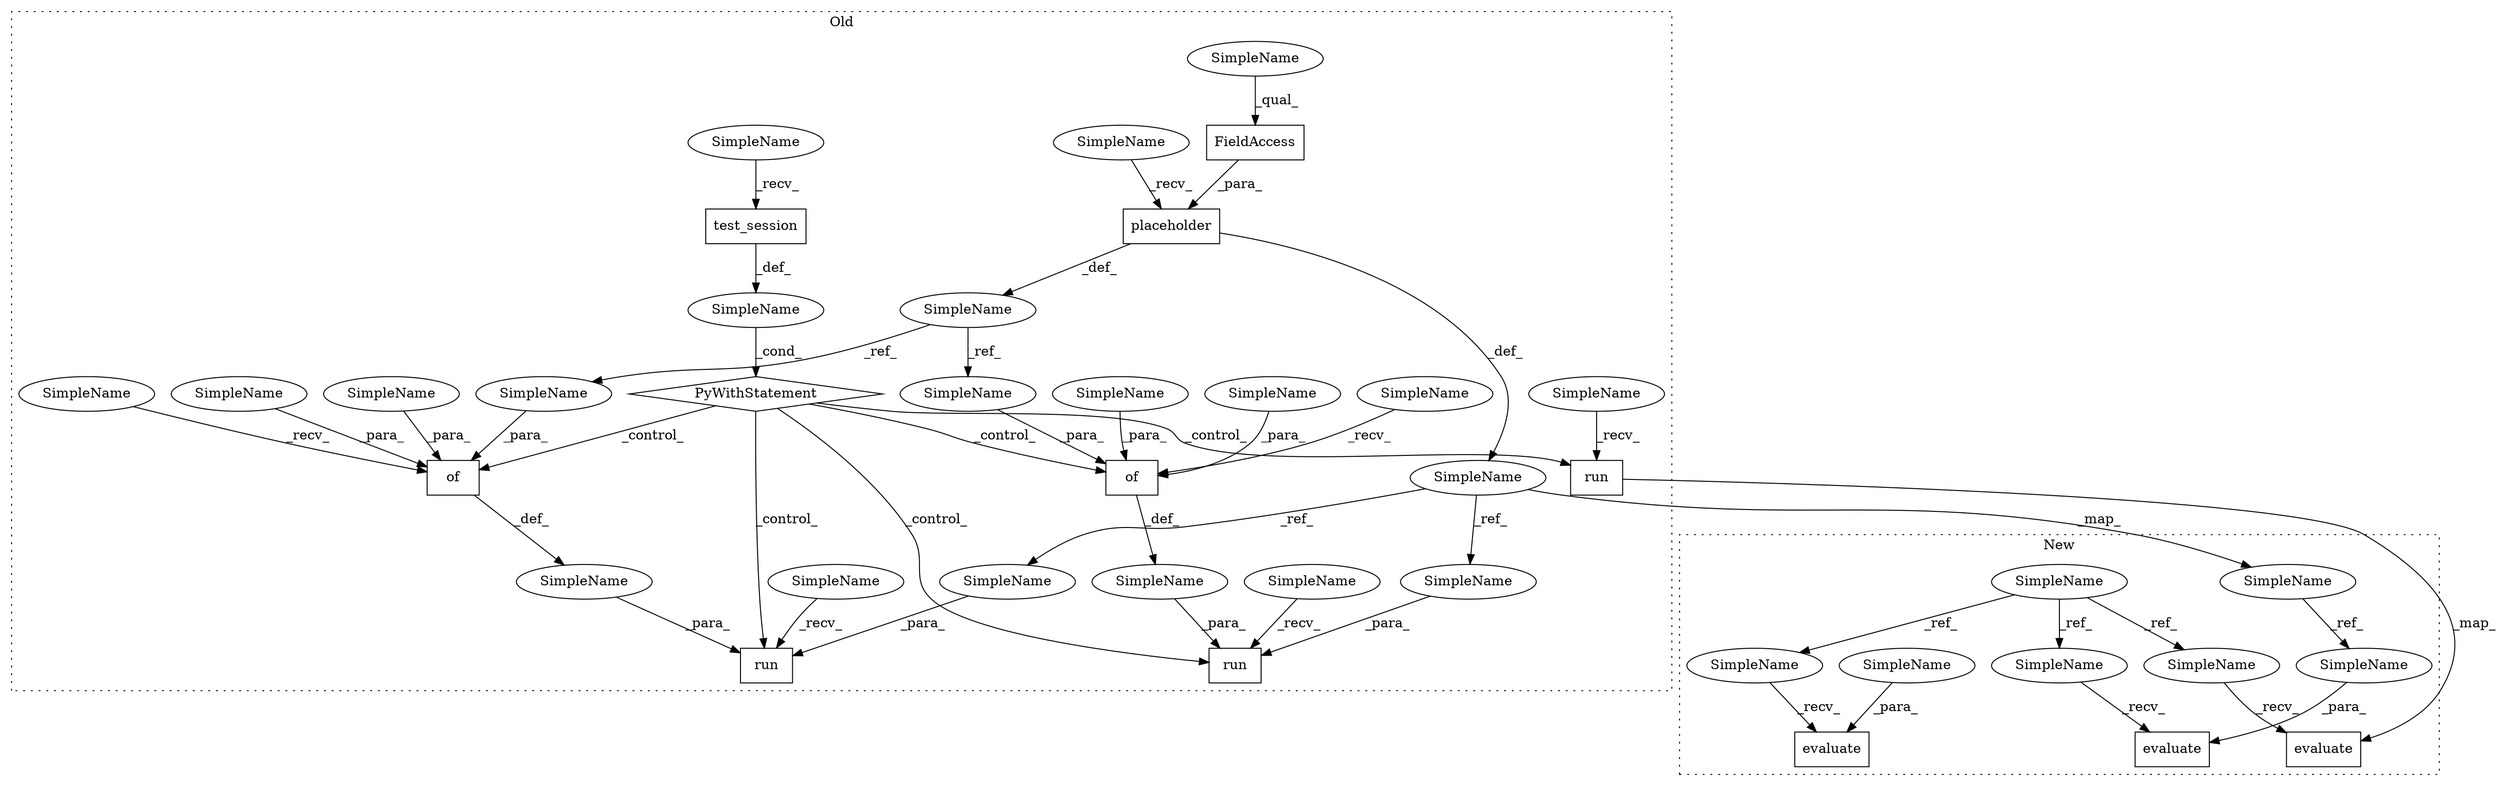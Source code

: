 digraph G {
subgraph cluster0 {
1 [label="run" a="32" s="27012,27057" l="4,1" shape="box"];
3 [label="PyWithStatement" a="104" s="26952,26981" l="10,2" shape="diamond"];
4 [label="SimpleName" a="42" s="" l="" shape="ellipse"];
6 [label="test_session" a="32" s="26967" l="14" shape="box"];
7 [label="run" a="32" s="27389,27437" l="4,1" shape="box"];
8 [label="SimpleName" a="42" s="26907" l="6" shape="ellipse"];
11 [label="SimpleName" a="42" s="" l="" shape="ellipse"];
12 [label="of" a="32" s="27404,27436" l="3,1" shape="box"];
13 [label="SimpleName" a="42" s="26839" l="4" shape="ellipse"];
14 [label="run" a="32" s="27263,27313" l="4,1" shape="box"];
15 [label="SimpleName" a="42" s="" l="" shape="ellipse"];
16 [label="of" a="32" s="27278,27312" l="3,1" shape="box"];
17 [label="placeholder" a="32" s="26855,26900" l="12,1" shape="box"];
18 [label="FieldAccess" a="22" s="26867" l="18" shape="box"];
23 [label="SimpleName" a="42" s="27267" l="6" shape="ellipse"];
24 [label="SimpleName" a="42" s="27393" l="6" shape="ellipse"];
25 [label="SimpleName" a="42" s="27414" l="7" shape="ellipse"];
26 [label="SimpleName" a="42" s="26844" l="10" shape="ellipse"];
27 [label="SimpleName" a="42" s="26867" l="10" shape="ellipse"];
28 [label="SimpleName" a="42" s="27384" l="4" shape="ellipse"];
29 [label="SimpleName" a="42" s="27258" l="4" shape="ellipse"];
30 [label="SimpleName" a="42" s="27007" l="4" shape="ellipse"];
31 [label="SimpleName" a="42" s="26962" l="4" shape="ellipse"];
33 [label="SimpleName" a="42" s="27422" l="4" shape="ellipse"];
34 [label="SimpleName" a="42" s="27298" l="4" shape="ellipse"];
35 [label="SimpleName" a="42" s="27427" l="9" shape="ellipse"];
36 [label="SimpleName" a="42" s="27303" l="9" shape="ellipse"];
37 [label="SimpleName" a="42" s="27288" l="9" shape="ellipse"];
38 [label="SimpleName" a="42" s="27400" l="3" shape="ellipse"];
39 [label="SimpleName" a="42" s="27274" l="3" shape="ellipse"];
label = "Old";
style="dotted";
}
subgraph cluster1 {
2 [label="evaluate" a="32" s="25513,25563" l="9,1" shape="box"];
5 [label="SimpleName" a="42" s="24919" l="4" shape="ellipse"];
9 [label="SimpleName" a="42" s="25463" l="6" shape="ellipse"];
10 [label="evaluate" a="32" s="25633,25648" l="9,1" shape="box"];
19 [label="evaluate" a="32" s="25804,25819" l="9,1" shape="box"];
20 [label="SimpleName" a="42" s="25508" l="4" shape="ellipse"];
21 [label="SimpleName" a="42" s="25799" l="4" shape="ellipse"];
22 [label="SimpleName" a="42" s="25628" l="4" shape="ellipse"];
32 [label="SimpleName" a="42" s="25813" l="6" shape="ellipse"];
40 [label="SimpleName" a="42" s="25642" l="6" shape="ellipse"];
label = "New";
style="dotted";
}
1 -> 2 [label="_map_"];
3 -> 14 [label="_control_"];
3 -> 12 [label="_control_"];
3 -> 1 [label="_control_"];
3 -> 7 [label="_control_"];
3 -> 16 [label="_control_"];
4 -> 3 [label="_cond_"];
5 -> 21 [label="_ref_"];
5 -> 20 [label="_ref_"];
5 -> 22 [label="_ref_"];
6 -> 4 [label="_def_"];
8 -> 24 [label="_ref_"];
8 -> 23 [label="_ref_"];
8 -> 9 [label="_map_"];
9 -> 40 [label="_ref_"];
11 -> 7 [label="_para_"];
12 -> 11 [label="_def_"];
13 -> 34 [label="_ref_"];
13 -> 33 [label="_ref_"];
15 -> 14 [label="_para_"];
16 -> 15 [label="_def_"];
17 -> 8 [label="_def_"];
17 -> 13 [label="_def_"];
18 -> 17 [label="_para_"];
20 -> 2 [label="_recv_"];
21 -> 19 [label="_recv_"];
22 -> 10 [label="_recv_"];
23 -> 14 [label="_para_"];
24 -> 7 [label="_para_"];
25 -> 12 [label="_para_"];
26 -> 17 [label="_recv_"];
27 -> 18 [label="_qual_"];
28 -> 7 [label="_recv_"];
29 -> 14 [label="_recv_"];
30 -> 1 [label="_recv_"];
31 -> 6 [label="_recv_"];
32 -> 19 [label="_para_"];
33 -> 12 [label="_para_"];
34 -> 16 [label="_para_"];
35 -> 12 [label="_para_"];
36 -> 16 [label="_para_"];
37 -> 16 [label="_para_"];
38 -> 12 [label="_recv_"];
39 -> 16 [label="_recv_"];
40 -> 10 [label="_para_"];
}